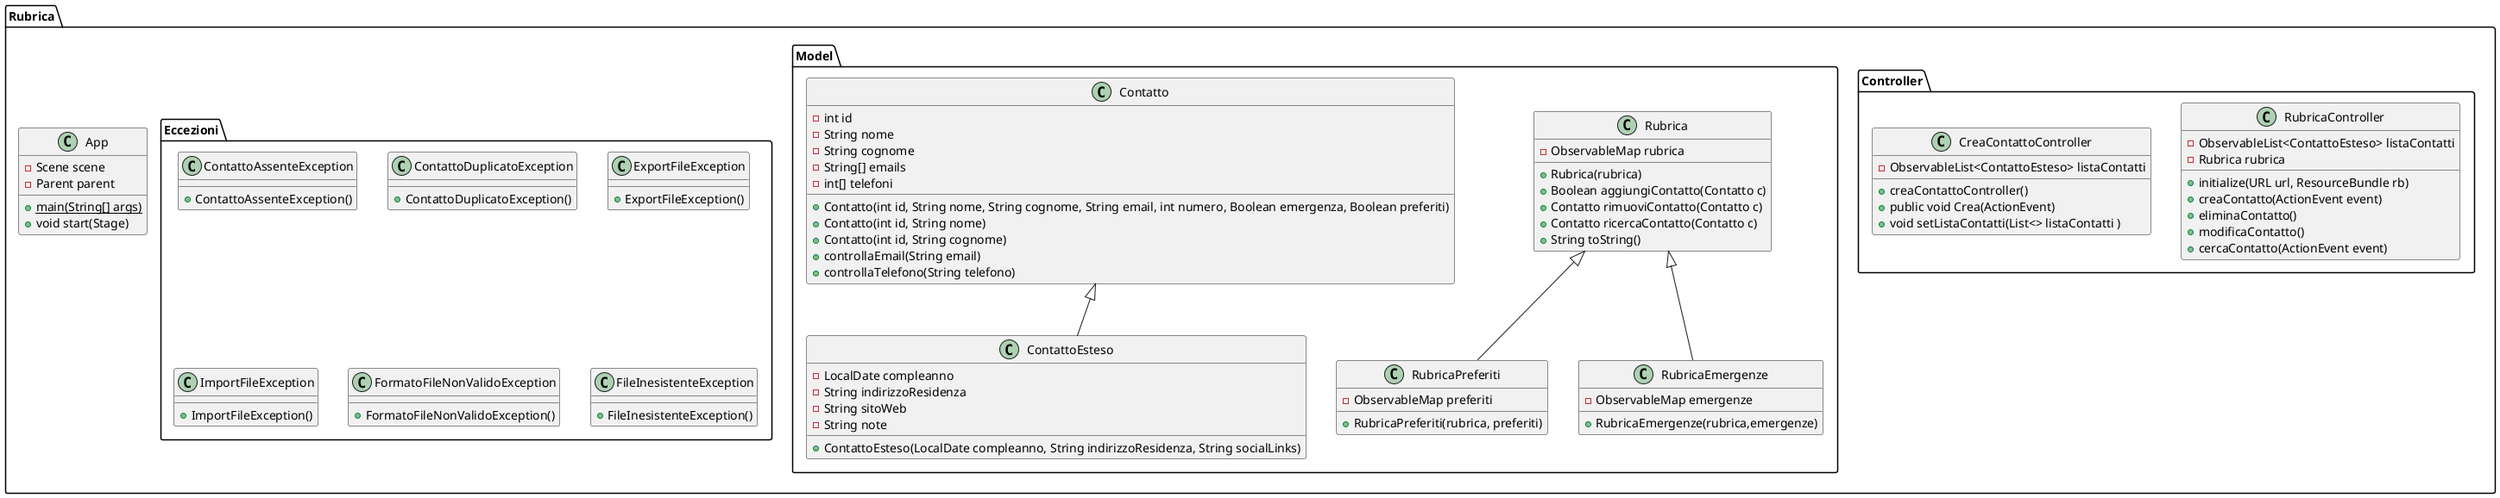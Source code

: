 @startuml
package Rubrica {
        class App {
            - Scene scene
            - Parent parent
            + {static} main(String[] args)
            + void start(Stage)
        }
    package Controller{
        class RubricaController{
            - ObservableList<ContattoEsteso> listaContatti 
            - Rubrica rubrica
            + initialize(URL url, ResourceBundle rb)
            + creaContatto(ActionEvent event)
            + eliminaContatto()
            + modificaContatto()
            + cercaContatto(ActionEvent event)
        }
        class CreaContattoController{
            - ObservableList<ContattoEsteso> listaContatti 
            + creaContattoController()
            + public void Crea(ActionEvent)
            + void setListaContatti(List<> listaContatti )
        }
    }
    package Model{
        class Rubrica{
            - ObservableMap rubrica
            + Rubrica(rubrica)
            + Boolean aggiungiContatto(Contatto c)
            + Contatto rimuoviContatto(Contatto c)
            + Contatto ricercaContatto(Contatto c)
            + String toString()
        }
        class RubricaPreferiti{
            - ObservableMap preferiti
            + RubricaPreferiti(rubrica, preferiti)
        }
        class RubricaEmergenze{
            - ObservableMap emergenze
            + RubricaEmergenze(rubrica,emergenze)
        }

        class Contatto{
            - int id
            - String nome
            - String cognome
            - String[] emails
            - int[] telefoni
            + Contatto(int id, String nome, String cognome, String email, int numero, Boolean emergenza, Boolean preferiti)
            + Contatto(int id, String nome)
            + Contatto(int id, String cognome)
            + controllaEmail(String email)
            + controllaTelefono(String telefono)
        }
        class ContattoEsteso {
            - LocalDate compleanno
            - String indirizzoResidenza
            - String sitoWeb
            - String note
            + ContattoEsteso(LocalDate compleanno, String indirizzoResidenza, String socialLinks)

        }
        Contatto <|-- ContattoEsteso
        Rubrica <|-- RubricaEmergenze
        Rubrica <|-- RubricaPreferiti

    }

  package Eccezioni {
    class ContattoAssenteException{
      + ContattoAssenteException()
    }
    class ContattoDuplicatoException{
      + ContattoDuplicatoException()
    }
    class ExportFileException{
      + ExportFileException()
    }
    class ImportFileException{
      + ImportFileException()
    }
    class FormatoFileNonValidoException{
        + FormatoFileNonValidoException()
    }
    class FileInesistenteException{
        + FileInesistenteException()
    }
  }
}
@enduml